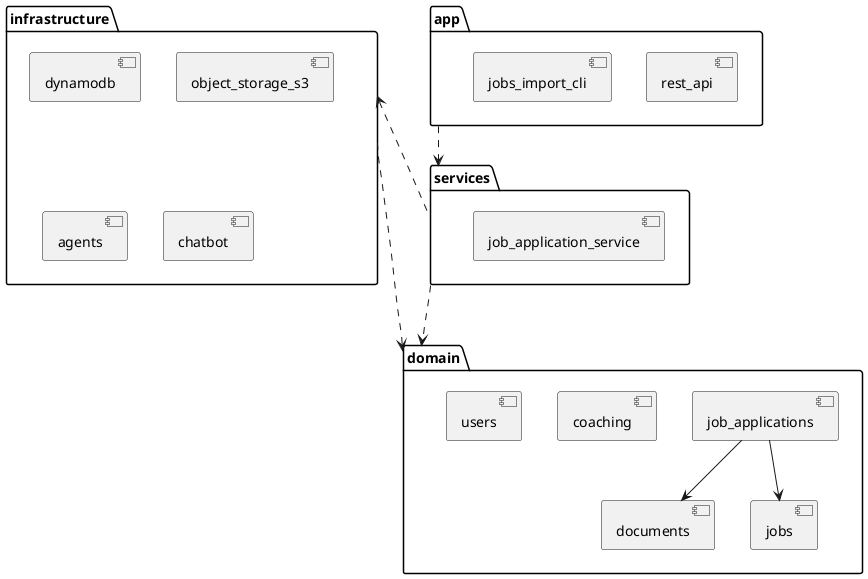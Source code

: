 @startuml components

package app {
  component rest_api
  component jobs_import_cli
}

package domain {
  component job_applications
  component coaching
  component documents
  component jobs
  component users

  job_applications --> jobs
  job_applications --> documents
}

package infrastructure {
  component dynamodb
  component object_storage_s3
  component agents
  component chatbot
}

package services {
  component job_application_service
}

app ..> services
services .up.> infrastructure
services ...> domain
infrastructure ..> domain

@enduml